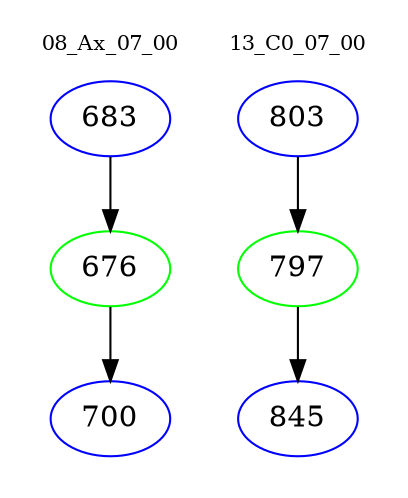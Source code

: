digraph{
subgraph cluster_0 {
color = white
label = "08_Ax_07_00";
fontsize=10;
T0_683 [label="683", color="blue"]
T0_683 -> T0_676 [color="black"]
T0_676 [label="676", color="green"]
T0_676 -> T0_700 [color="black"]
T0_700 [label="700", color="blue"]
}
subgraph cluster_1 {
color = white
label = "13_C0_07_00";
fontsize=10;
T1_803 [label="803", color="blue"]
T1_803 -> T1_797 [color="black"]
T1_797 [label="797", color="green"]
T1_797 -> T1_845 [color="black"]
T1_845 [label="845", color="blue"]
}
}
